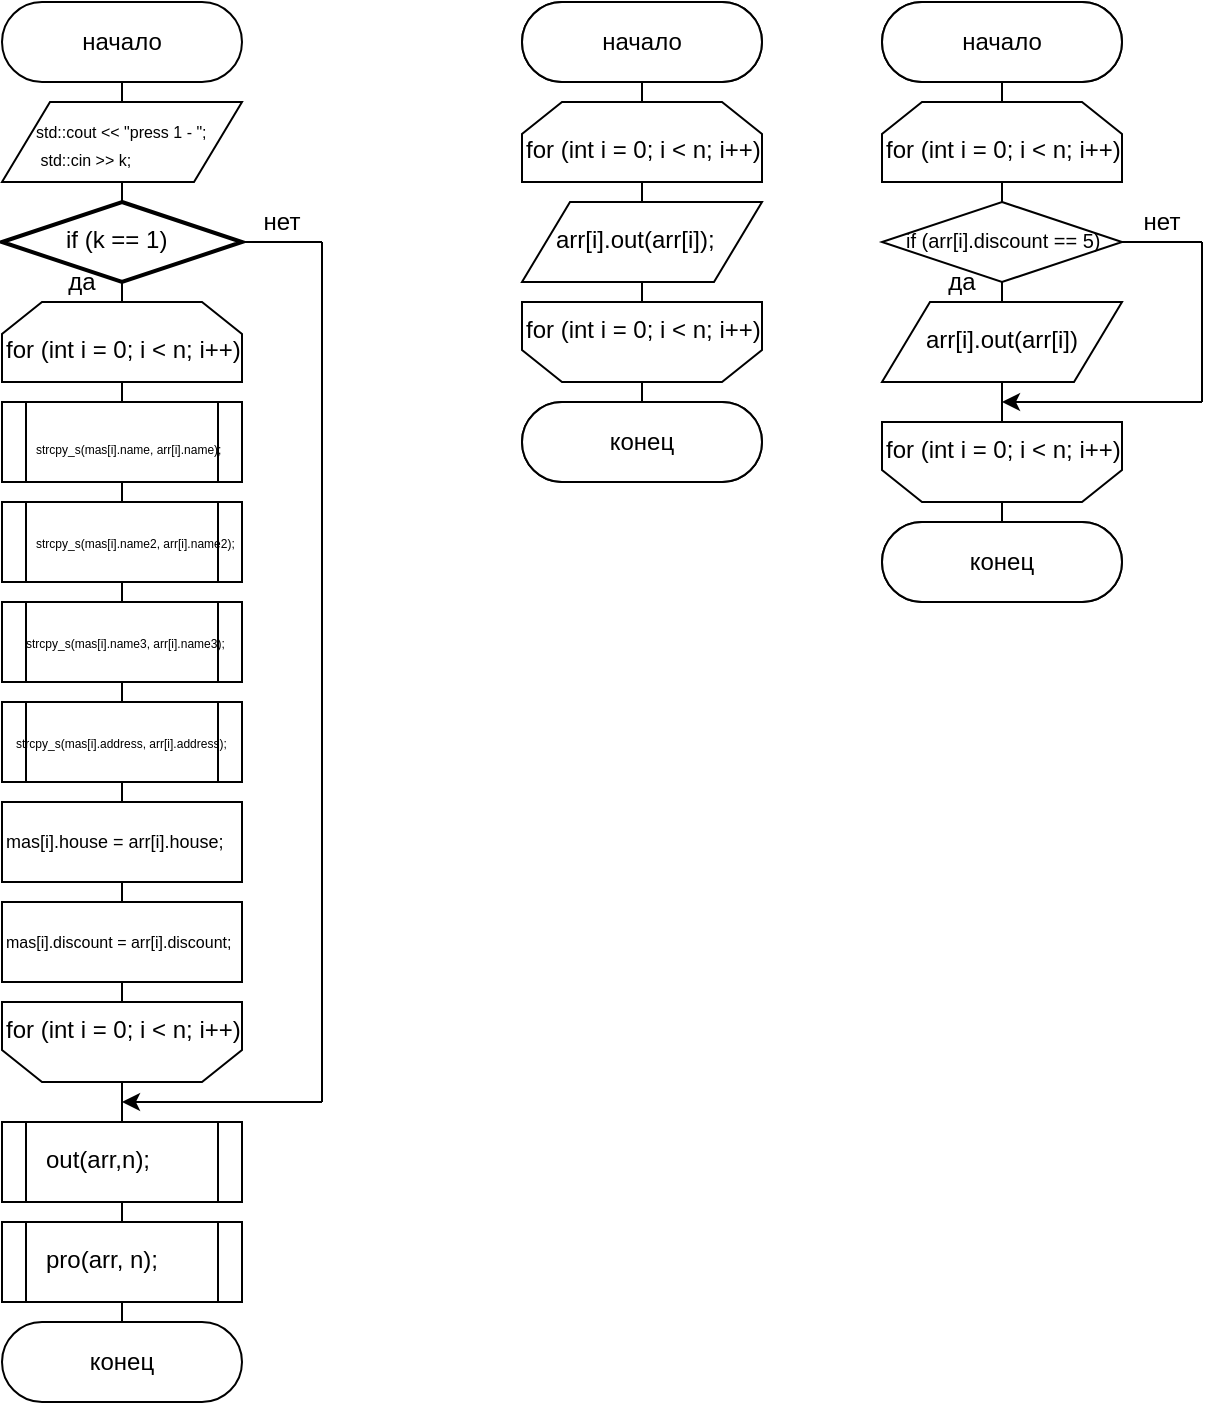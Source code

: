 <mxfile version="12.4.8" type="device"><diagram id="qKEPBwFSieociwuZKKS2" name="Страница 1"><mxGraphModel dx="840" dy="347" grid="1" gridSize="10" guides="1" tooltips="1" connect="1" arrows="1" fold="1" page="1" pageScale="1" pageWidth="850" pageHeight="1100" math="0" shadow="0"><root><mxCell id="0"/><mxCell id="1" parent="0"/><mxCell id="wt3rVPwutUUnRLiUcIgh-143" value="" style="endArrow=none;html=1;entryX=0.5;entryY=0;entryDx=0;entryDy=0;exitX=0.5;exitY=1;exitDx=0;exitDy=0;" edge="1" parent="1" source="wt3rVPwutUUnRLiUcIgh-1" target="wt3rVPwutUUnRLiUcIgh-19"><mxGeometry width="50" height="50" relative="1" as="geometry"><mxPoint x="40" y="810" as="sourcePoint"/><mxPoint x="90" y="760" as="targetPoint"/></mxGeometry></mxCell><mxCell id="wt3rVPwutUUnRLiUcIgh-1" value="начало" style="rounded=1;whiteSpace=wrap;html=1;arcSize=50;" vertex="1" parent="1"><mxGeometry x="40" y="40" width="120" height="40" as="geometry"/></mxCell><mxCell id="wt3rVPwutUUnRLiUcIgh-2" value="" style="shape=parallelogram;perimeter=parallelogramPerimeter;whiteSpace=wrap;html=1;" vertex="1" parent="1"><mxGeometry x="40" y="90" width="120" height="40" as="geometry"/></mxCell><mxCell id="wt3rVPwutUUnRLiUcIgh-3" value="" style="strokeWidth=2;html=1;shape=mxgraph.flowchart.decision;whiteSpace=wrap;" vertex="1" parent="1"><mxGeometry x="40" y="140" width="120" height="40" as="geometry"/></mxCell><mxCell id="wt3rVPwutUUnRLiUcIgh-5" value="" style="shape=loopLimit;whiteSpace=wrap;html=1;" vertex="1" parent="1"><mxGeometry x="40" y="190" width="120" height="40" as="geometry"/></mxCell><mxCell id="wt3rVPwutUUnRLiUcIgh-6" value="" style="shape=loopLimit;whiteSpace=wrap;html=1;rotation=-180;" vertex="1" parent="1"><mxGeometry x="40" y="540" width="120" height="40" as="geometry"/></mxCell><mxCell id="wt3rVPwutUUnRLiUcIgh-7" value="" style="rounded=0;whiteSpace=wrap;html=1;" vertex="1" parent="1"><mxGeometry x="40" y="490" width="120" height="40" as="geometry"/></mxCell><mxCell id="wt3rVPwutUUnRLiUcIgh-8" value="" style="shape=process;whiteSpace=wrap;html=1;backgroundOutline=1;" vertex="1" parent="1"><mxGeometry x="40" y="240" width="120" height="40" as="geometry"/></mxCell><mxCell id="wt3rVPwutUUnRLiUcIgh-9" value="" style="shape=process;whiteSpace=wrap;html=1;backgroundOutline=1;" vertex="1" parent="1"><mxGeometry x="40" y="290" width="120" height="40" as="geometry"/></mxCell><mxCell id="wt3rVPwutUUnRLiUcIgh-11" value="" style="shape=process;whiteSpace=wrap;html=1;backgroundOutline=1;" vertex="1" parent="1"><mxGeometry x="40" y="340" width="120" height="40" as="geometry"/></mxCell><mxCell id="wt3rVPwutUUnRLiUcIgh-12" value="" style="shape=process;whiteSpace=wrap;html=1;backgroundOutline=1;" vertex="1" parent="1"><mxGeometry x="40" y="390" width="120" height="40" as="geometry"/></mxCell><mxCell id="wt3rVPwutUUnRLiUcIgh-16" value="" style="shape=process;whiteSpace=wrap;html=1;backgroundOutline=1;" vertex="1" parent="1"><mxGeometry x="40" y="600" width="120" height="40" as="geometry"/></mxCell><mxCell id="wt3rVPwutUUnRLiUcIgh-17" value="" style="shape=process;whiteSpace=wrap;html=1;backgroundOutline=1;" vertex="1" parent="1"><mxGeometry x="40" y="650" width="120" height="40" as="geometry"/></mxCell><mxCell id="wt3rVPwutUUnRLiUcIgh-19" value="конец" style="rounded=1;whiteSpace=wrap;html=1;arcSize=50;" vertex="1" parent="1"><mxGeometry x="40" y="700" width="120" height="40" as="geometry"/></mxCell><mxCell id="wt3rVPwutUUnRLiUcIgh-105" value="" style="endArrow=none;html=1;exitX=0.5;exitY=1;exitDx=0;exitDy=0;entryX=0.5;entryY=0;entryDx=0;entryDy=0;" edge="1" parent="1" source="wt3rVPwutUUnRLiUcIgh-112" target="wt3rVPwutUUnRLiUcIgh-117"><mxGeometry width="50" height="50" relative="1" as="geometry"><mxPoint x="490" y="350" as="sourcePoint"/><mxPoint x="540" y="310" as="targetPoint"/></mxGeometry></mxCell><mxCell id="wt3rVPwutUUnRLiUcIgh-106" value="" style="endArrow=none;html=1;entryX=0.5;entryY=0;entryDx=0;entryDy=0;exitX=0.5;exitY=1;exitDx=0;exitDy=0;" edge="1" parent="1" source="wt3rVPwutUUnRLiUcIgh-107" target="wt3rVPwutUUnRLiUcIgh-111"><mxGeometry width="50" height="50" relative="1" as="geometry"><mxPoint x="300" y="360" as="sourcePoint"/><mxPoint x="350" y="310" as="targetPoint"/></mxGeometry></mxCell><mxCell id="wt3rVPwutUUnRLiUcIgh-107" value="" style="rounded=1;whiteSpace=wrap;html=1;arcSize=50;" vertex="1" parent="1"><mxGeometry x="300" y="40" width="120" height="40" as="geometry"/></mxCell><mxCell id="wt3rVPwutUUnRLiUcIgh-108" value="" style="shape=loopLimit;whiteSpace=wrap;html=1;" vertex="1" parent="1"><mxGeometry x="300" y="90" width="120" height="40" as="geometry"/></mxCell><mxCell id="wt3rVPwutUUnRLiUcIgh-109" value="" style="shape=loopLimit;whiteSpace=wrap;html=1;rotation=-180;" vertex="1" parent="1"><mxGeometry x="300" y="190" width="120" height="40" as="geometry"/></mxCell><mxCell id="wt3rVPwutUUnRLiUcIgh-110" value="" style="shape=parallelogram;perimeter=parallelogramPerimeter;whiteSpace=wrap;html=1;" vertex="1" parent="1"><mxGeometry x="300" y="140" width="120" height="40" as="geometry"/></mxCell><mxCell id="wt3rVPwutUUnRLiUcIgh-111" value="" style="rounded=1;whiteSpace=wrap;html=1;arcSize=50;" vertex="1" parent="1"><mxGeometry x="300" y="240" width="120" height="40" as="geometry"/></mxCell><mxCell id="wt3rVPwutUUnRLiUcIgh-112" value="" style="rounded=1;whiteSpace=wrap;html=1;arcSize=50;" vertex="1" parent="1"><mxGeometry x="480" y="40" width="120" height="40" as="geometry"/></mxCell><mxCell id="wt3rVPwutUUnRLiUcIgh-113" value="" style="shape=loopLimit;whiteSpace=wrap;html=1;" vertex="1" parent="1"><mxGeometry x="480" y="90" width="120" height="40" as="geometry"/></mxCell><mxCell id="wt3rVPwutUUnRLiUcIgh-114" value="" style="rhombus;whiteSpace=wrap;html=1;" vertex="1" parent="1"><mxGeometry x="480" y="140" width="120" height="40" as="geometry"/></mxCell><mxCell id="wt3rVPwutUUnRLiUcIgh-115" value="" style="shape=loopLimit;whiteSpace=wrap;html=1;rotation=-180;" vertex="1" parent="1"><mxGeometry x="480" y="250" width="120" height="40" as="geometry"/></mxCell><mxCell id="wt3rVPwutUUnRLiUcIgh-116" value="" style="shape=parallelogram;perimeter=parallelogramPerimeter;whiteSpace=wrap;html=1;" vertex="1" parent="1"><mxGeometry x="480" y="190" width="120" height="40" as="geometry"/></mxCell><mxCell id="wt3rVPwutUUnRLiUcIgh-117" value="" style="rounded=1;whiteSpace=wrap;html=1;arcSize=50;" vertex="1" parent="1"><mxGeometry x="480" y="300" width="120" height="40" as="geometry"/></mxCell><mxCell id="wt3rVPwutUUnRLiUcIgh-118" value="for (int i = 0; i &lt; n; i++)" style="text;html=1;" vertex="1" parent="1"><mxGeometry x="40" y="200" width="140" height="30" as="geometry"/></mxCell><mxCell id="wt3rVPwutUUnRLiUcIgh-119" value="&lt;font style=&quot;font-size: 6px&quot;&gt;strcpy_s(mas[i].name, arr[i].name);&lt;/font&gt;" style="text;html=1;" vertex="1" parent="1"><mxGeometry x="55" y="247.5" width="110" height="25" as="geometry"/></mxCell><mxCell id="wt3rVPwutUUnRLiUcIgh-120" value="&lt;font style=&quot;font-size: 6px&quot;&gt;strcpy_s(mas[i].name2, arr[i].name2);&lt;/font&gt;" style="text;html=1;" vertex="1" parent="1"><mxGeometry x="55" y="295" width="220" height="30" as="geometry"/></mxCell><mxCell id="wt3rVPwutUUnRLiUcIgh-121" value="&lt;font style=&quot;font-size: 6px&quot;&gt;strcpy_s(mas[i].name3, arr[i].name3);&lt;/font&gt;" style="text;html=1;" vertex="1" parent="1"><mxGeometry x="50" y="345" width="220" height="30" as="geometry"/></mxCell><mxCell id="wt3rVPwutUUnRLiUcIgh-122" value="&lt;font style=&quot;font-size: 6px&quot;&gt;strcpy_s(mas[i].address, arr[i].address);&lt;/font&gt;" style="text;html=1;" vertex="1" parent="1"><mxGeometry x="45" y="395" width="240" height="30" as="geometry"/></mxCell><mxCell id="wt3rVPwutUUnRLiUcIgh-123" value="" style="rounded=0;whiteSpace=wrap;html=1;" vertex="1" parent="1"><mxGeometry x="40" y="440" width="120" height="40" as="geometry"/></mxCell><mxCell id="wt3rVPwutUUnRLiUcIgh-124" value="&lt;font style=&quot;font-size: 9px&quot;&gt;mas[i].house = arr[i].house;&lt;/font&gt;" style="text;html=1;" vertex="1" parent="1"><mxGeometry x="40" y="445" width="170" height="30" as="geometry"/></mxCell><mxCell id="wt3rVPwutUUnRLiUcIgh-125" value="&lt;font style=&quot;font-size: 8px&quot;&gt;mas[i].discount = arr[i].discount;&lt;/font&gt;" style="text;html=1;" vertex="1" parent="1"><mxGeometry x="40" y="495" width="190" height="30" as="geometry"/></mxCell><mxCell id="wt3rVPwutUUnRLiUcIgh-126" value="for (int i = 0; i &lt; n; i++)" style="text;html=1;" vertex="1" parent="1"><mxGeometry x="40" y="540" width="140" height="30" as="geometry"/></mxCell><mxCell id="wt3rVPwutUUnRLiUcIgh-127" value="if (k == 1)" style="text;html=1;" vertex="1" parent="1"><mxGeometry x="70" y="145" width="80" height="30" as="geometry"/></mxCell><mxCell id="wt3rVPwutUUnRLiUcIgh-129" value="&lt;font style=&quot;font-size: 8px&quot;&gt;std::cout &amp;lt;&amp;lt; &quot;press 1 - &quot;;&#9;&lt;br&gt;&amp;nbsp;std::cin &amp;gt;&amp;gt; k;&lt;/font&gt;" style="text;html=1;" vertex="1" parent="1"><mxGeometry x="55" y="90" width="230" height="30" as="geometry"/></mxCell><mxCell id="wt3rVPwutUUnRLiUcIgh-130" value="for (int i = 0; i &lt; n; i++)" style="text;html=1;" vertex="1" parent="1"><mxGeometry x="300" y="100" width="140" height="20" as="geometry"/></mxCell><mxCell id="wt3rVPwutUUnRLiUcIgh-131" value="for (int i = 0; i &lt; n; i++)" style="text;html=1;" vertex="1" parent="1"><mxGeometry x="300" y="190" width="140" height="30" as="geometry"/></mxCell><mxCell id="wt3rVPwutUUnRLiUcIgh-132" value="arr[i].out(arr[i]);" style="text;html=1;" vertex="1" parent="1"><mxGeometry x="315" y="145" width="110" height="30" as="geometry"/></mxCell><mxCell id="wt3rVPwutUUnRLiUcIgh-133" value="for (int i = 0; i &lt; n; i++)" style="text;html=1;" vertex="1" parent="1"><mxGeometry x="480" y="100" width="140" height="30" as="geometry"/></mxCell><mxCell id="wt3rVPwutUUnRLiUcIgh-134" value="for (int i = 0; i &lt; n; i++)" style="text;html=1;" vertex="1" parent="1"><mxGeometry x="480" y="250" width="140" height="30" as="geometry"/></mxCell><mxCell id="wt3rVPwutUUnRLiUcIgh-135" value="&lt;font style=&quot;font-size: 10px&quot;&gt;if (arr[i].discount == 5)&lt;/font&gt;" style="text;html=1;" vertex="1" parent="1"><mxGeometry x="490" y="145" width="120" height="25" as="geometry"/></mxCell><mxCell id="wt3rVPwutUUnRLiUcIgh-136" value="arr[i].out(arr[i])" style="text;html=1;" vertex="1" parent="1"><mxGeometry x="500" y="195" width="100" height="30" as="geometry"/></mxCell><mxCell id="wt3rVPwutUUnRLiUcIgh-137" value="начало" style="rounded=1;whiteSpace=wrap;html=1;arcSize=50;" vertex="1" parent="1"><mxGeometry x="300" y="40" width="120" height="40" as="geometry"/></mxCell><mxCell id="wt3rVPwutUUnRLiUcIgh-138" value="начало" style="rounded=1;whiteSpace=wrap;html=1;arcSize=50;" vertex="1" parent="1"><mxGeometry x="480" y="40" width="120" height="40" as="geometry"/></mxCell><mxCell id="wt3rVPwutUUnRLiUcIgh-139" value="out(arr,n);" style="text;html=1;" vertex="1" parent="1"><mxGeometry x="60" y="605" width="80" height="30" as="geometry"/></mxCell><mxCell id="wt3rVPwutUUnRLiUcIgh-140" value="pro(arr, n);" style="text;html=1;" vertex="1" parent="1"><mxGeometry x="60" y="655" width="80" height="30" as="geometry"/></mxCell><mxCell id="wt3rVPwutUUnRLiUcIgh-141" value="конец" style="rounded=1;whiteSpace=wrap;html=1;arcSize=50;" vertex="1" parent="1"><mxGeometry x="300" y="240.0" width="120" height="40" as="geometry"/></mxCell><mxCell id="wt3rVPwutUUnRLiUcIgh-142" value="конец" style="rounded=1;whiteSpace=wrap;html=1;arcSize=50;" vertex="1" parent="1"><mxGeometry x="480" y="300" width="120" height="40" as="geometry"/></mxCell><mxCell id="wt3rVPwutUUnRLiUcIgh-144" value="" style="endArrow=none;html=1;exitX=1;exitY=0.5;exitDx=0;exitDy=0;exitPerimeter=0;" edge="1" parent="1" source="wt3rVPwutUUnRLiUcIgh-3"><mxGeometry width="50" height="50" relative="1" as="geometry"><mxPoint x="170" y="190" as="sourcePoint"/><mxPoint x="200" y="160" as="targetPoint"/></mxGeometry></mxCell><mxCell id="wt3rVPwutUUnRLiUcIgh-145" value="" style="endArrow=none;html=1;" edge="1" parent="1"><mxGeometry width="50" height="50" relative="1" as="geometry"><mxPoint x="200" y="590" as="sourcePoint"/><mxPoint x="200" y="160" as="targetPoint"/></mxGeometry></mxCell><mxCell id="wt3rVPwutUUnRLiUcIgh-146" value="" style="endArrow=classic;html=1;" edge="1" parent="1"><mxGeometry width="50" height="50" relative="1" as="geometry"><mxPoint x="200" y="590" as="sourcePoint"/><mxPoint x="100" y="590" as="targetPoint"/></mxGeometry></mxCell><mxCell id="wt3rVPwutUUnRLiUcIgh-147" value="да" style="text;html=1;strokeColor=none;fillColor=none;align=center;verticalAlign=middle;whiteSpace=wrap;rounded=0;" vertex="1" parent="1"><mxGeometry x="60" y="170" width="40" height="20" as="geometry"/></mxCell><mxCell id="wt3rVPwutUUnRLiUcIgh-148" value="нет" style="text;html=1;strokeColor=none;fillColor=none;align=center;verticalAlign=middle;whiteSpace=wrap;rounded=0;" vertex="1" parent="1"><mxGeometry x="160" y="140" width="40" height="20" as="geometry"/></mxCell><mxCell id="wt3rVPwutUUnRLiUcIgh-149" value="" style="endArrow=none;html=1;exitX=1;exitY=0.5;exitDx=0;exitDy=0;" edge="1" parent="1" source="wt3rVPwutUUnRLiUcIgh-114"><mxGeometry width="50" height="50" relative="1" as="geometry"><mxPoint x="620" y="190" as="sourcePoint"/><mxPoint x="640" y="160" as="targetPoint"/></mxGeometry></mxCell><mxCell id="wt3rVPwutUUnRLiUcIgh-150" value="" style="endArrow=none;html=1;" edge="1" parent="1"><mxGeometry width="50" height="50" relative="1" as="geometry"><mxPoint x="640" y="240" as="sourcePoint"/><mxPoint x="640" y="160" as="targetPoint"/></mxGeometry></mxCell><mxCell id="wt3rVPwutUUnRLiUcIgh-151" value="" style="endArrow=classic;html=1;" edge="1" parent="1"><mxGeometry width="50" height="50" relative="1" as="geometry"><mxPoint x="640" y="240" as="sourcePoint"/><mxPoint x="540" y="240" as="targetPoint"/></mxGeometry></mxCell><mxCell id="wt3rVPwutUUnRLiUcIgh-152" value="нет" style="text;html=1;strokeColor=none;fillColor=none;align=center;verticalAlign=middle;whiteSpace=wrap;rounded=0;" vertex="1" parent="1"><mxGeometry x="600" y="140" width="40" height="20" as="geometry"/></mxCell><mxCell id="wt3rVPwutUUnRLiUcIgh-153" value="да" style="text;html=1;strokeColor=none;fillColor=none;align=center;verticalAlign=middle;whiteSpace=wrap;rounded=0;" vertex="1" parent="1"><mxGeometry x="500" y="170" width="40" height="20" as="geometry"/></mxCell></root></mxGraphModel></diagram></mxfile>